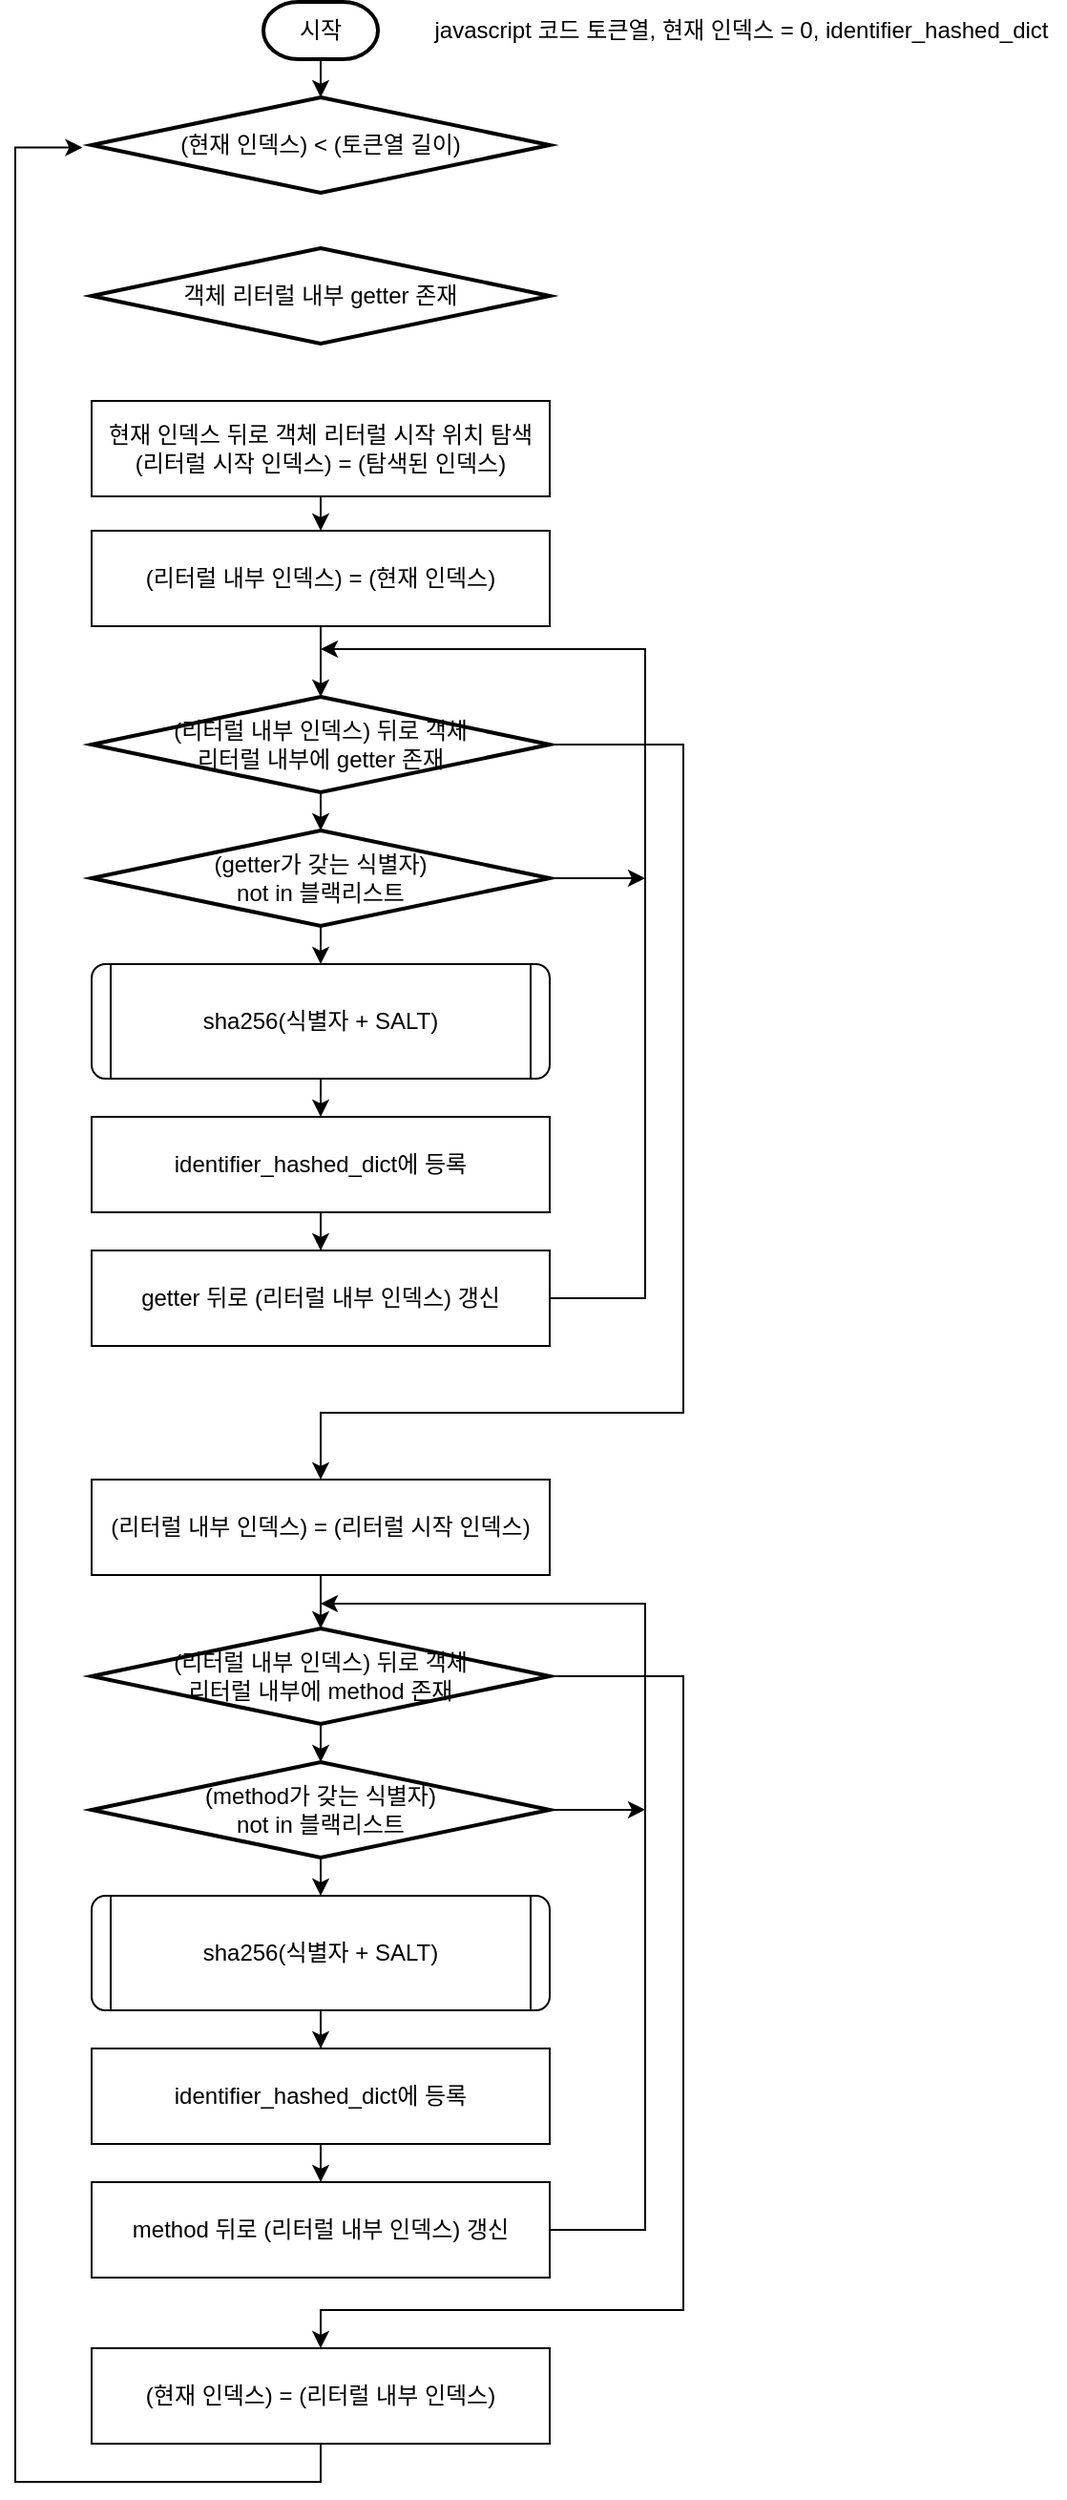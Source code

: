 <mxfile version="22.1.11" type="github">
  <diagram id="C5RBs43oDa-KdzZeNtuy" name="Page-1">
    <mxGraphModel dx="814" dy="540" grid="1" gridSize="10" guides="1" tooltips="1" connect="1" arrows="1" fold="1" page="1" pageScale="1" pageWidth="1169" pageHeight="1654" math="0" shadow="0">
      <root>
        <mxCell id="WIyWlLk6GJQsqaUBKTNV-0" />
        <mxCell id="WIyWlLk6GJQsqaUBKTNV-1" parent="WIyWlLk6GJQsqaUBKTNV-0" />
        <mxCell id="7ZgR7wb_IzAUQrREWjO4-7" style="edgeStyle=orthogonalEdgeStyle;rounded=0;orthogonalLoop=1;jettySize=auto;html=1;exitX=0.5;exitY=1;exitDx=0;exitDy=0;exitPerimeter=0;" edge="1" parent="WIyWlLk6GJQsqaUBKTNV-1" source="7ZgR7wb_IzAUQrREWjO4-0" target="7ZgR7wb_IzAUQrREWjO4-4">
          <mxGeometry relative="1" as="geometry" />
        </mxCell>
        <mxCell id="7ZgR7wb_IzAUQrREWjO4-0" value="시작" style="strokeWidth=2;html=1;shape=mxgraph.flowchart.terminator;whiteSpace=wrap;" vertex="1" parent="WIyWlLk6GJQsqaUBKTNV-1">
          <mxGeometry x="180" y="21" width="60" height="30" as="geometry" />
        </mxCell>
        <mxCell id="7ZgR7wb_IzAUQrREWjO4-1" value="javascript 코드 토큰열, 현재 인덱스 = 0, identifier_hashed_dict" style="text;html=1;align=center;verticalAlign=middle;resizable=0;points=[];autosize=1;strokeColor=none;fillColor=none;" vertex="1" parent="WIyWlLk6GJQsqaUBKTNV-1">
          <mxGeometry x="260" y="21" width="340" height="30" as="geometry" />
        </mxCell>
        <mxCell id="7ZgR7wb_IzAUQrREWjO4-43" style="edgeStyle=orthogonalEdgeStyle;rounded=0;orthogonalLoop=1;jettySize=auto;html=1;exitX=0.5;exitY=1;exitDx=0;exitDy=0;entryX=0.5;entryY=0;entryDx=0;entryDy=0;" edge="1" parent="WIyWlLk6GJQsqaUBKTNV-1" source="7ZgR7wb_IzAUQrREWjO4-3" target="7ZgR7wb_IzAUQrREWjO4-42">
          <mxGeometry relative="1" as="geometry" />
        </mxCell>
        <mxCell id="7ZgR7wb_IzAUQrREWjO4-3" value="현재 인덱스 뒤로 객체 리터럴 시작 위치 탐색&lt;br&gt;(리터럴 시작 인덱스) = (탐색된 인덱스)" style="rounded=0;whiteSpace=wrap;html=1;" vertex="1" parent="WIyWlLk6GJQsqaUBKTNV-1">
          <mxGeometry x="90" y="230" width="240" height="50" as="geometry" />
        </mxCell>
        <mxCell id="7ZgR7wb_IzAUQrREWjO4-4" value="(현재 인덱스) &amp;lt; (토큰열 길이)" style="strokeWidth=2;html=1;shape=mxgraph.flowchart.decision;whiteSpace=wrap;" vertex="1" parent="WIyWlLk6GJQsqaUBKTNV-1">
          <mxGeometry x="90" y="71" width="240" height="50" as="geometry" />
        </mxCell>
        <mxCell id="7ZgR7wb_IzAUQrREWjO4-29" style="edgeStyle=orthogonalEdgeStyle;rounded=0;orthogonalLoop=1;jettySize=auto;html=1;exitX=1;exitY=0.5;exitDx=0;exitDy=0;exitPerimeter=0;entryX=0.5;entryY=0;entryDx=0;entryDy=0;" edge="1" parent="WIyWlLk6GJQsqaUBKTNV-1" source="7ZgR7wb_IzAUQrREWjO4-6" target="7ZgR7wb_IzAUQrREWjO4-30">
          <mxGeometry relative="1" as="geometry">
            <mxPoint x="210" y="780" as="targetPoint" />
            <Array as="points">
              <mxPoint x="400" y="410" />
              <mxPoint x="400" y="760" />
              <mxPoint x="210" y="760" />
            </Array>
          </mxGeometry>
        </mxCell>
        <mxCell id="7ZgR7wb_IzAUQrREWjO4-6" value="(리터럴 내부 인덱스) 뒤로 객체&lt;br&gt;리터럴 내부에 getter 존재" style="strokeWidth=2;html=1;shape=mxgraph.flowchart.decision;whiteSpace=wrap;" vertex="1" parent="WIyWlLk6GJQsqaUBKTNV-1">
          <mxGeometry x="90" y="385" width="240" height="50" as="geometry" />
        </mxCell>
        <mxCell id="7ZgR7wb_IzAUQrREWjO4-21" style="edgeStyle=orthogonalEdgeStyle;rounded=0;orthogonalLoop=1;jettySize=auto;html=1;exitX=0.5;exitY=1;exitDx=0;exitDy=0;exitPerimeter=0;entryX=0.5;entryY=0;entryDx=0;entryDy=0;" edge="1" parent="WIyWlLk6GJQsqaUBKTNV-1" source="7ZgR7wb_IzAUQrREWjO4-14" target="7ZgR7wb_IzAUQrREWjO4-18">
          <mxGeometry relative="1" as="geometry" />
        </mxCell>
        <mxCell id="7ZgR7wb_IzAUQrREWjO4-27" style="edgeStyle=orthogonalEdgeStyle;rounded=0;orthogonalLoop=1;jettySize=auto;html=1;exitX=1;exitY=0.5;exitDx=0;exitDy=0;exitPerimeter=0;" edge="1" parent="WIyWlLk6GJQsqaUBKTNV-1" source="7ZgR7wb_IzAUQrREWjO4-14">
          <mxGeometry relative="1" as="geometry">
            <mxPoint x="380" y="480" as="targetPoint" />
          </mxGeometry>
        </mxCell>
        <mxCell id="7ZgR7wb_IzAUQrREWjO4-14" value="(getter가 갖는 식별자) &lt;br&gt;not in 블랙리스트" style="strokeWidth=2;html=1;shape=mxgraph.flowchart.decision;whiteSpace=wrap;" vertex="1" parent="WIyWlLk6GJQsqaUBKTNV-1">
          <mxGeometry x="90" y="455" width="240" height="50" as="geometry" />
        </mxCell>
        <mxCell id="7ZgR7wb_IzAUQrREWjO4-15" style="edgeStyle=orthogonalEdgeStyle;rounded=0;orthogonalLoop=1;jettySize=auto;html=1;exitX=0.5;exitY=1;exitDx=0;exitDy=0;exitPerimeter=0;entryX=0.5;entryY=0;entryDx=0;entryDy=0;entryPerimeter=0;" edge="1" parent="WIyWlLk6GJQsqaUBKTNV-1" source="7ZgR7wb_IzAUQrREWjO4-6" target="7ZgR7wb_IzAUQrREWjO4-14">
          <mxGeometry relative="1" as="geometry" />
        </mxCell>
        <mxCell id="7ZgR7wb_IzAUQrREWjO4-22" style="edgeStyle=orthogonalEdgeStyle;rounded=0;orthogonalLoop=1;jettySize=auto;html=1;exitX=0.5;exitY=1;exitDx=0;exitDy=0;entryX=0.5;entryY=0;entryDx=0;entryDy=0;" edge="1" parent="WIyWlLk6GJQsqaUBKTNV-1" source="7ZgR7wb_IzAUQrREWjO4-18" target="7ZgR7wb_IzAUQrREWjO4-20">
          <mxGeometry relative="1" as="geometry" />
        </mxCell>
        <mxCell id="7ZgR7wb_IzAUQrREWjO4-18" value="" style="verticalLabelPosition=bottom;verticalAlign=top;html=1;shape=process;whiteSpace=wrap;rounded=1;size=0.042;arcSize=12;" vertex="1" parent="WIyWlLk6GJQsqaUBKTNV-1">
          <mxGeometry x="90" y="525" width="240" height="60" as="geometry" />
        </mxCell>
        <mxCell id="7ZgR7wb_IzAUQrREWjO4-19" value="sha256(식별자 + SALT)" style="text;strokeColor=none;fillColor=none;align=center;verticalAlign=middle;spacingLeft=4;spacingRight=4;overflow=hidden;points=[[0,0.5],[1,0.5]];portConstraint=eastwest;rotatable=0;whiteSpace=wrap;html=1;" vertex="1" parent="WIyWlLk6GJQsqaUBKTNV-1">
          <mxGeometry x="120" y="540" width="180" height="30" as="geometry" />
        </mxCell>
        <mxCell id="7ZgR7wb_IzAUQrREWjO4-25" style="edgeStyle=orthogonalEdgeStyle;rounded=0;orthogonalLoop=1;jettySize=auto;html=1;exitX=0.5;exitY=1;exitDx=0;exitDy=0;" edge="1" parent="WIyWlLk6GJQsqaUBKTNV-1" source="7ZgR7wb_IzAUQrREWjO4-20" target="7ZgR7wb_IzAUQrREWjO4-24">
          <mxGeometry relative="1" as="geometry" />
        </mxCell>
        <mxCell id="7ZgR7wb_IzAUQrREWjO4-20" value="identifier_hashed_dict에 등록" style="rounded=0;whiteSpace=wrap;html=1;" vertex="1" parent="WIyWlLk6GJQsqaUBKTNV-1">
          <mxGeometry x="90" y="605" width="240" height="50" as="geometry" />
        </mxCell>
        <mxCell id="7ZgR7wb_IzAUQrREWjO4-26" style="edgeStyle=orthogonalEdgeStyle;rounded=0;orthogonalLoop=1;jettySize=auto;html=1;exitX=1;exitY=0.5;exitDx=0;exitDy=0;" edge="1" parent="WIyWlLk6GJQsqaUBKTNV-1" source="7ZgR7wb_IzAUQrREWjO4-24">
          <mxGeometry relative="1" as="geometry">
            <mxPoint x="210" y="360" as="targetPoint" />
            <Array as="points">
              <mxPoint x="380" y="700" />
              <mxPoint x="380" y="360" />
            </Array>
          </mxGeometry>
        </mxCell>
        <mxCell id="7ZgR7wb_IzAUQrREWjO4-24" value="getter 뒤로 (리터럴 내부 인덱스) 갱신" style="rounded=0;whiteSpace=wrap;html=1;" vertex="1" parent="WIyWlLk6GJQsqaUBKTNV-1">
          <mxGeometry x="90" y="675" width="240" height="50" as="geometry" />
        </mxCell>
        <mxCell id="7ZgR7wb_IzAUQrREWjO4-30" value="(리터럴 내부 인덱스) = (리터럴 시작 인덱스)" style="rounded=0;whiteSpace=wrap;html=1;" vertex="1" parent="WIyWlLk6GJQsqaUBKTNV-1">
          <mxGeometry x="90" y="795" width="240" height="50" as="geometry" />
        </mxCell>
        <mxCell id="7ZgR7wb_IzAUQrREWjO4-55" style="edgeStyle=orthogonalEdgeStyle;rounded=0;orthogonalLoop=1;jettySize=auto;html=1;exitX=1;exitY=0.5;exitDx=0;exitDy=0;exitPerimeter=0;entryX=0.5;entryY=0;entryDx=0;entryDy=0;" edge="1" parent="WIyWlLk6GJQsqaUBKTNV-1" source="7ZgR7wb_IzAUQrREWjO4-31" target="7ZgR7wb_IzAUQrREWjO4-53">
          <mxGeometry relative="1" as="geometry">
            <mxPoint x="400" y="1280" as="targetPoint" />
            <Array as="points">
              <mxPoint x="400" y="898" />
              <mxPoint x="400" y="1230" />
              <mxPoint x="210" y="1230" />
            </Array>
          </mxGeometry>
        </mxCell>
        <mxCell id="7ZgR7wb_IzAUQrREWjO4-31" value="(리터럴 내부 인덱스) 뒤로 객체&lt;br&gt;리터럴 내부에 method 존재" style="strokeWidth=2;html=1;shape=mxgraph.flowchart.decision;whiteSpace=wrap;" vertex="1" parent="WIyWlLk6GJQsqaUBKTNV-1">
          <mxGeometry x="90" y="873" width="240" height="50" as="geometry" />
        </mxCell>
        <mxCell id="7ZgR7wb_IzAUQrREWjO4-39" style="edgeStyle=orthogonalEdgeStyle;rounded=0;orthogonalLoop=1;jettySize=auto;html=1;exitX=0.5;exitY=1;exitDx=0;exitDy=0;exitPerimeter=0;entryX=0.5;entryY=0;entryDx=0;entryDy=0;" edge="1" parent="WIyWlLk6GJQsqaUBKTNV-1" source="7ZgR7wb_IzAUQrREWjO4-32" target="7ZgR7wb_IzAUQrREWjO4-33">
          <mxGeometry relative="1" as="geometry" />
        </mxCell>
        <mxCell id="7ZgR7wb_IzAUQrREWjO4-51" style="edgeStyle=orthogonalEdgeStyle;rounded=0;orthogonalLoop=1;jettySize=auto;html=1;exitX=1;exitY=0.5;exitDx=0;exitDy=0;exitPerimeter=0;" edge="1" parent="WIyWlLk6GJQsqaUBKTNV-1" source="7ZgR7wb_IzAUQrREWjO4-32">
          <mxGeometry relative="1" as="geometry">
            <mxPoint x="380" y="967.931" as="targetPoint" />
          </mxGeometry>
        </mxCell>
        <mxCell id="7ZgR7wb_IzAUQrREWjO4-32" value="(method가 갖는 식별자) &lt;br&gt;not in 블랙리스트" style="strokeWidth=2;html=1;shape=mxgraph.flowchart.decision;whiteSpace=wrap;" vertex="1" parent="WIyWlLk6GJQsqaUBKTNV-1">
          <mxGeometry x="90" y="943" width="240" height="50" as="geometry" />
        </mxCell>
        <mxCell id="7ZgR7wb_IzAUQrREWjO4-40" style="edgeStyle=orthogonalEdgeStyle;rounded=0;orthogonalLoop=1;jettySize=auto;html=1;exitX=0.5;exitY=1;exitDx=0;exitDy=0;" edge="1" parent="WIyWlLk6GJQsqaUBKTNV-1" source="7ZgR7wb_IzAUQrREWjO4-33" target="7ZgR7wb_IzAUQrREWjO4-35">
          <mxGeometry relative="1" as="geometry" />
        </mxCell>
        <mxCell id="7ZgR7wb_IzAUQrREWjO4-33" value="" style="verticalLabelPosition=bottom;verticalAlign=top;html=1;shape=process;whiteSpace=wrap;rounded=1;size=0.042;arcSize=12;" vertex="1" parent="WIyWlLk6GJQsqaUBKTNV-1">
          <mxGeometry x="90" y="1013" width="240" height="60" as="geometry" />
        </mxCell>
        <mxCell id="7ZgR7wb_IzAUQrREWjO4-34" value="sha256(식별자 + SALT)" style="text;strokeColor=none;fillColor=none;align=center;verticalAlign=middle;spacingLeft=4;spacingRight=4;overflow=hidden;points=[[0,0.5],[1,0.5]];portConstraint=eastwest;rotatable=0;whiteSpace=wrap;html=1;" vertex="1" parent="WIyWlLk6GJQsqaUBKTNV-1">
          <mxGeometry x="120" y="1028" width="180" height="30" as="geometry" />
        </mxCell>
        <mxCell id="7ZgR7wb_IzAUQrREWjO4-41" style="edgeStyle=orthogonalEdgeStyle;rounded=0;orthogonalLoop=1;jettySize=auto;html=1;exitX=0.5;exitY=1;exitDx=0;exitDy=0;" edge="1" parent="WIyWlLk6GJQsqaUBKTNV-1" source="7ZgR7wb_IzAUQrREWjO4-35" target="7ZgR7wb_IzAUQrREWjO4-36">
          <mxGeometry relative="1" as="geometry" />
        </mxCell>
        <mxCell id="7ZgR7wb_IzAUQrREWjO4-35" value="identifier_hashed_dict에 등록" style="rounded=0;whiteSpace=wrap;html=1;" vertex="1" parent="WIyWlLk6GJQsqaUBKTNV-1">
          <mxGeometry x="90" y="1093" width="240" height="50" as="geometry" />
        </mxCell>
        <mxCell id="7ZgR7wb_IzAUQrREWjO4-48" style="edgeStyle=orthogonalEdgeStyle;rounded=0;orthogonalLoop=1;jettySize=auto;html=1;exitX=1;exitY=0.5;exitDx=0;exitDy=0;" edge="1" parent="WIyWlLk6GJQsqaUBKTNV-1" source="7ZgR7wb_IzAUQrREWjO4-36">
          <mxGeometry relative="1" as="geometry">
            <mxPoint x="210" y="860" as="targetPoint" />
            <Array as="points">
              <mxPoint x="380" y="1188" />
              <mxPoint x="380" y="860" />
              <mxPoint x="310" y="860" />
            </Array>
          </mxGeometry>
        </mxCell>
        <mxCell id="7ZgR7wb_IzAUQrREWjO4-36" value="method 뒤로 (리터럴 내부 인덱스) 갱신" style="rounded=0;whiteSpace=wrap;html=1;" vertex="1" parent="WIyWlLk6GJQsqaUBKTNV-1">
          <mxGeometry x="90" y="1163" width="240" height="50" as="geometry" />
        </mxCell>
        <mxCell id="7ZgR7wb_IzAUQrREWjO4-37" style="edgeStyle=orthogonalEdgeStyle;rounded=0;orthogonalLoop=1;jettySize=auto;html=1;exitX=0.5;exitY=1;exitDx=0;exitDy=0;entryX=0.5;entryY=0;entryDx=0;entryDy=0;entryPerimeter=0;" edge="1" parent="WIyWlLk6GJQsqaUBKTNV-1" source="7ZgR7wb_IzAUQrREWjO4-30" target="7ZgR7wb_IzAUQrREWjO4-31">
          <mxGeometry relative="1" as="geometry" />
        </mxCell>
        <mxCell id="7ZgR7wb_IzAUQrREWjO4-38" style="edgeStyle=orthogonalEdgeStyle;rounded=0;orthogonalLoop=1;jettySize=auto;html=1;exitX=0.5;exitY=1;exitDx=0;exitDy=0;exitPerimeter=0;entryX=0.5;entryY=0;entryDx=0;entryDy=0;entryPerimeter=0;" edge="1" parent="WIyWlLk6GJQsqaUBKTNV-1" source="7ZgR7wb_IzAUQrREWjO4-31" target="7ZgR7wb_IzAUQrREWjO4-32">
          <mxGeometry relative="1" as="geometry" />
        </mxCell>
        <mxCell id="7ZgR7wb_IzAUQrREWjO4-42" value="(리터럴 내부 인덱스) = (현재 인덱스)" style="rounded=0;whiteSpace=wrap;html=1;" vertex="1" parent="WIyWlLk6GJQsqaUBKTNV-1">
          <mxGeometry x="90" y="298" width="240" height="50" as="geometry" />
        </mxCell>
        <mxCell id="7ZgR7wb_IzAUQrREWjO4-45" style="edgeStyle=orthogonalEdgeStyle;rounded=0;orthogonalLoop=1;jettySize=auto;html=1;exitX=0.5;exitY=1;exitDx=0;exitDy=0;entryX=0.5;entryY=0;entryDx=0;entryDy=0;entryPerimeter=0;" edge="1" parent="WIyWlLk6GJQsqaUBKTNV-1" source="7ZgR7wb_IzAUQrREWjO4-42" target="7ZgR7wb_IzAUQrREWjO4-6">
          <mxGeometry relative="1" as="geometry" />
        </mxCell>
        <mxCell id="7ZgR7wb_IzAUQrREWjO4-56" style="edgeStyle=orthogonalEdgeStyle;rounded=0;orthogonalLoop=1;jettySize=auto;html=1;exitX=0.5;exitY=1;exitDx=0;exitDy=0;entryX=-0.02;entryY=0.525;entryDx=0;entryDy=0;entryPerimeter=0;" edge="1" parent="WIyWlLk6GJQsqaUBKTNV-1" source="7ZgR7wb_IzAUQrREWjO4-53" target="7ZgR7wb_IzAUQrREWjO4-4">
          <mxGeometry relative="1" as="geometry">
            <mxPoint x="40" y="90" as="targetPoint" />
            <Array as="points">
              <mxPoint x="210" y="1320" />
              <mxPoint x="50" y="1320" />
              <mxPoint x="50" y="97" />
            </Array>
          </mxGeometry>
        </mxCell>
        <mxCell id="7ZgR7wb_IzAUQrREWjO4-53" value="(현재 인덱스) = (리터럴 내부 인덱스)" style="rounded=0;whiteSpace=wrap;html=1;" vertex="1" parent="WIyWlLk6GJQsqaUBKTNV-1">
          <mxGeometry x="90" y="1250" width="240" height="50" as="geometry" />
        </mxCell>
        <mxCell id="7ZgR7wb_IzAUQrREWjO4-58" value="객체 리터럴 내부 getter 존재" style="strokeWidth=2;html=1;shape=mxgraph.flowchart.decision;whiteSpace=wrap;" vertex="1" parent="WIyWlLk6GJQsqaUBKTNV-1">
          <mxGeometry x="90" y="150" width="240" height="50" as="geometry" />
        </mxCell>
      </root>
    </mxGraphModel>
  </diagram>
</mxfile>
